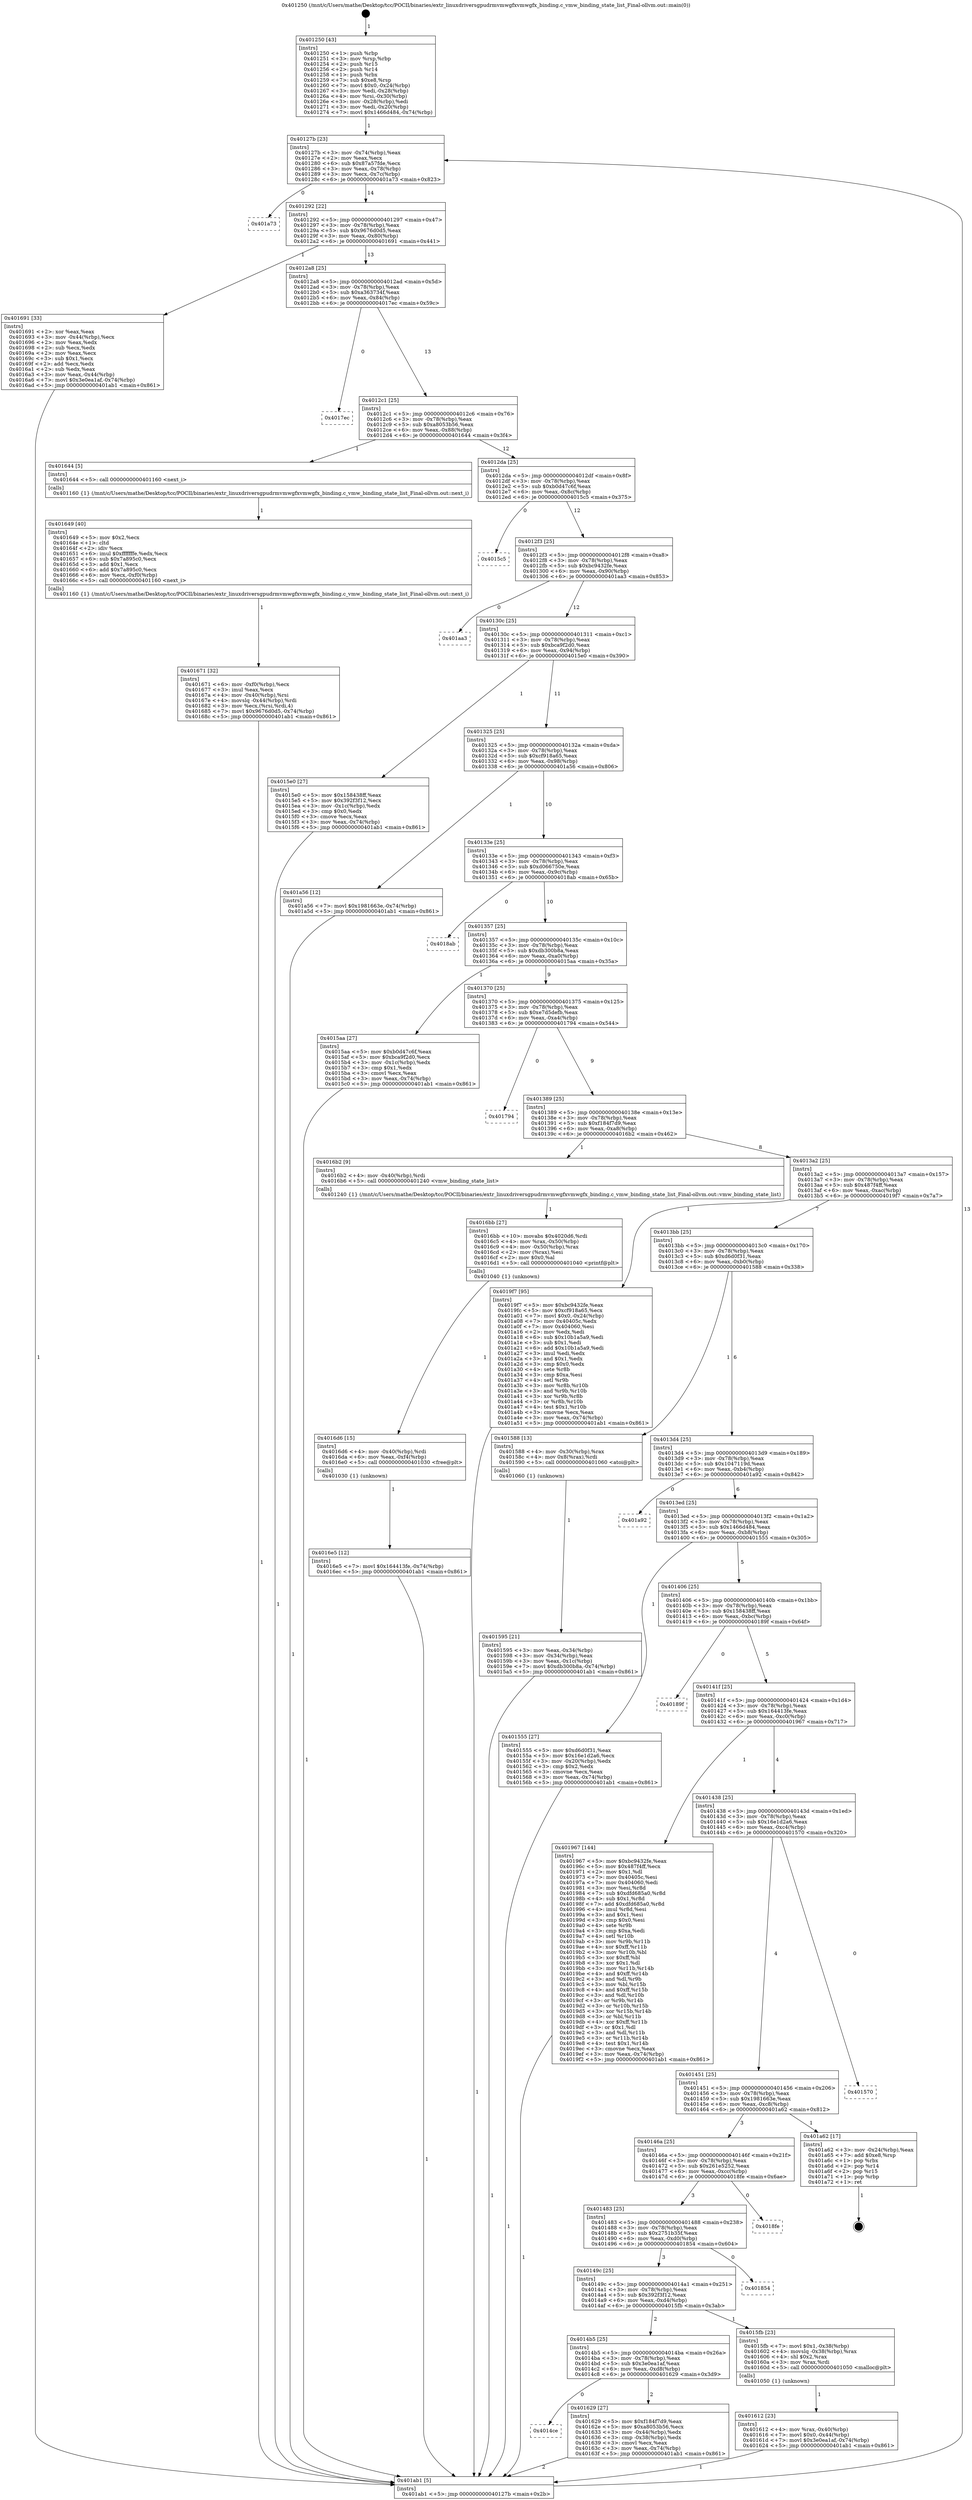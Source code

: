 digraph "0x401250" {
  label = "0x401250 (/mnt/c/Users/mathe/Desktop/tcc/POCII/binaries/extr_linuxdriversgpudrmvmwgfxvmwgfx_binding.c_vmw_binding_state_list_Final-ollvm.out::main(0))"
  labelloc = "t"
  node[shape=record]

  Entry [label="",width=0.3,height=0.3,shape=circle,fillcolor=black,style=filled]
  "0x40127b" [label="{
     0x40127b [23]\l
     | [instrs]\l
     &nbsp;&nbsp;0x40127b \<+3\>: mov -0x74(%rbp),%eax\l
     &nbsp;&nbsp;0x40127e \<+2\>: mov %eax,%ecx\l
     &nbsp;&nbsp;0x401280 \<+6\>: sub $0x87a57fde,%ecx\l
     &nbsp;&nbsp;0x401286 \<+3\>: mov %eax,-0x78(%rbp)\l
     &nbsp;&nbsp;0x401289 \<+3\>: mov %ecx,-0x7c(%rbp)\l
     &nbsp;&nbsp;0x40128c \<+6\>: je 0000000000401a73 \<main+0x823\>\l
  }"]
  "0x401a73" [label="{
     0x401a73\l
  }", style=dashed]
  "0x401292" [label="{
     0x401292 [22]\l
     | [instrs]\l
     &nbsp;&nbsp;0x401292 \<+5\>: jmp 0000000000401297 \<main+0x47\>\l
     &nbsp;&nbsp;0x401297 \<+3\>: mov -0x78(%rbp),%eax\l
     &nbsp;&nbsp;0x40129a \<+5\>: sub $0x9676d0d5,%eax\l
     &nbsp;&nbsp;0x40129f \<+3\>: mov %eax,-0x80(%rbp)\l
     &nbsp;&nbsp;0x4012a2 \<+6\>: je 0000000000401691 \<main+0x441\>\l
  }"]
  Exit [label="",width=0.3,height=0.3,shape=circle,fillcolor=black,style=filled,peripheries=2]
  "0x401691" [label="{
     0x401691 [33]\l
     | [instrs]\l
     &nbsp;&nbsp;0x401691 \<+2\>: xor %eax,%eax\l
     &nbsp;&nbsp;0x401693 \<+3\>: mov -0x44(%rbp),%ecx\l
     &nbsp;&nbsp;0x401696 \<+2\>: mov %eax,%edx\l
     &nbsp;&nbsp;0x401698 \<+2\>: sub %ecx,%edx\l
     &nbsp;&nbsp;0x40169a \<+2\>: mov %eax,%ecx\l
     &nbsp;&nbsp;0x40169c \<+3\>: sub $0x1,%ecx\l
     &nbsp;&nbsp;0x40169f \<+2\>: add %ecx,%edx\l
     &nbsp;&nbsp;0x4016a1 \<+2\>: sub %edx,%eax\l
     &nbsp;&nbsp;0x4016a3 \<+3\>: mov %eax,-0x44(%rbp)\l
     &nbsp;&nbsp;0x4016a6 \<+7\>: movl $0x3e0ea1af,-0x74(%rbp)\l
     &nbsp;&nbsp;0x4016ad \<+5\>: jmp 0000000000401ab1 \<main+0x861\>\l
  }"]
  "0x4012a8" [label="{
     0x4012a8 [25]\l
     | [instrs]\l
     &nbsp;&nbsp;0x4012a8 \<+5\>: jmp 00000000004012ad \<main+0x5d\>\l
     &nbsp;&nbsp;0x4012ad \<+3\>: mov -0x78(%rbp),%eax\l
     &nbsp;&nbsp;0x4012b0 \<+5\>: sub $0xa363734f,%eax\l
     &nbsp;&nbsp;0x4012b5 \<+6\>: mov %eax,-0x84(%rbp)\l
     &nbsp;&nbsp;0x4012bb \<+6\>: je 00000000004017ec \<main+0x59c\>\l
  }"]
  "0x4016e5" [label="{
     0x4016e5 [12]\l
     | [instrs]\l
     &nbsp;&nbsp;0x4016e5 \<+7\>: movl $0x164413fe,-0x74(%rbp)\l
     &nbsp;&nbsp;0x4016ec \<+5\>: jmp 0000000000401ab1 \<main+0x861\>\l
  }"]
  "0x4017ec" [label="{
     0x4017ec\l
  }", style=dashed]
  "0x4012c1" [label="{
     0x4012c1 [25]\l
     | [instrs]\l
     &nbsp;&nbsp;0x4012c1 \<+5\>: jmp 00000000004012c6 \<main+0x76\>\l
     &nbsp;&nbsp;0x4012c6 \<+3\>: mov -0x78(%rbp),%eax\l
     &nbsp;&nbsp;0x4012c9 \<+5\>: sub $0xa8053b56,%eax\l
     &nbsp;&nbsp;0x4012ce \<+6\>: mov %eax,-0x88(%rbp)\l
     &nbsp;&nbsp;0x4012d4 \<+6\>: je 0000000000401644 \<main+0x3f4\>\l
  }"]
  "0x4016d6" [label="{
     0x4016d6 [15]\l
     | [instrs]\l
     &nbsp;&nbsp;0x4016d6 \<+4\>: mov -0x40(%rbp),%rdi\l
     &nbsp;&nbsp;0x4016da \<+6\>: mov %eax,-0xf4(%rbp)\l
     &nbsp;&nbsp;0x4016e0 \<+5\>: call 0000000000401030 \<free@plt\>\l
     | [calls]\l
     &nbsp;&nbsp;0x401030 \{1\} (unknown)\l
  }"]
  "0x401644" [label="{
     0x401644 [5]\l
     | [instrs]\l
     &nbsp;&nbsp;0x401644 \<+5\>: call 0000000000401160 \<next_i\>\l
     | [calls]\l
     &nbsp;&nbsp;0x401160 \{1\} (/mnt/c/Users/mathe/Desktop/tcc/POCII/binaries/extr_linuxdriversgpudrmvmwgfxvmwgfx_binding.c_vmw_binding_state_list_Final-ollvm.out::next_i)\l
  }"]
  "0x4012da" [label="{
     0x4012da [25]\l
     | [instrs]\l
     &nbsp;&nbsp;0x4012da \<+5\>: jmp 00000000004012df \<main+0x8f\>\l
     &nbsp;&nbsp;0x4012df \<+3\>: mov -0x78(%rbp),%eax\l
     &nbsp;&nbsp;0x4012e2 \<+5\>: sub $0xb0d47c6f,%eax\l
     &nbsp;&nbsp;0x4012e7 \<+6\>: mov %eax,-0x8c(%rbp)\l
     &nbsp;&nbsp;0x4012ed \<+6\>: je 00000000004015c5 \<main+0x375\>\l
  }"]
  "0x4016bb" [label="{
     0x4016bb [27]\l
     | [instrs]\l
     &nbsp;&nbsp;0x4016bb \<+10\>: movabs $0x4020d6,%rdi\l
     &nbsp;&nbsp;0x4016c5 \<+4\>: mov %rax,-0x50(%rbp)\l
     &nbsp;&nbsp;0x4016c9 \<+4\>: mov -0x50(%rbp),%rax\l
     &nbsp;&nbsp;0x4016cd \<+2\>: mov (%rax),%esi\l
     &nbsp;&nbsp;0x4016cf \<+2\>: mov $0x0,%al\l
     &nbsp;&nbsp;0x4016d1 \<+5\>: call 0000000000401040 \<printf@plt\>\l
     | [calls]\l
     &nbsp;&nbsp;0x401040 \{1\} (unknown)\l
  }"]
  "0x4015c5" [label="{
     0x4015c5\l
  }", style=dashed]
  "0x4012f3" [label="{
     0x4012f3 [25]\l
     | [instrs]\l
     &nbsp;&nbsp;0x4012f3 \<+5\>: jmp 00000000004012f8 \<main+0xa8\>\l
     &nbsp;&nbsp;0x4012f8 \<+3\>: mov -0x78(%rbp),%eax\l
     &nbsp;&nbsp;0x4012fb \<+5\>: sub $0xbc9432fe,%eax\l
     &nbsp;&nbsp;0x401300 \<+6\>: mov %eax,-0x90(%rbp)\l
     &nbsp;&nbsp;0x401306 \<+6\>: je 0000000000401aa3 \<main+0x853\>\l
  }"]
  "0x401671" [label="{
     0x401671 [32]\l
     | [instrs]\l
     &nbsp;&nbsp;0x401671 \<+6\>: mov -0xf0(%rbp),%ecx\l
     &nbsp;&nbsp;0x401677 \<+3\>: imul %eax,%ecx\l
     &nbsp;&nbsp;0x40167a \<+4\>: mov -0x40(%rbp),%rsi\l
     &nbsp;&nbsp;0x40167e \<+4\>: movslq -0x44(%rbp),%rdi\l
     &nbsp;&nbsp;0x401682 \<+3\>: mov %ecx,(%rsi,%rdi,4)\l
     &nbsp;&nbsp;0x401685 \<+7\>: movl $0x9676d0d5,-0x74(%rbp)\l
     &nbsp;&nbsp;0x40168c \<+5\>: jmp 0000000000401ab1 \<main+0x861\>\l
  }"]
  "0x401aa3" [label="{
     0x401aa3\l
  }", style=dashed]
  "0x40130c" [label="{
     0x40130c [25]\l
     | [instrs]\l
     &nbsp;&nbsp;0x40130c \<+5\>: jmp 0000000000401311 \<main+0xc1\>\l
     &nbsp;&nbsp;0x401311 \<+3\>: mov -0x78(%rbp),%eax\l
     &nbsp;&nbsp;0x401314 \<+5\>: sub $0xbca9f2d0,%eax\l
     &nbsp;&nbsp;0x401319 \<+6\>: mov %eax,-0x94(%rbp)\l
     &nbsp;&nbsp;0x40131f \<+6\>: je 00000000004015e0 \<main+0x390\>\l
  }"]
  "0x401649" [label="{
     0x401649 [40]\l
     | [instrs]\l
     &nbsp;&nbsp;0x401649 \<+5\>: mov $0x2,%ecx\l
     &nbsp;&nbsp;0x40164e \<+1\>: cltd\l
     &nbsp;&nbsp;0x40164f \<+2\>: idiv %ecx\l
     &nbsp;&nbsp;0x401651 \<+6\>: imul $0xfffffffe,%edx,%ecx\l
     &nbsp;&nbsp;0x401657 \<+6\>: sub $0x7a895c0,%ecx\l
     &nbsp;&nbsp;0x40165d \<+3\>: add $0x1,%ecx\l
     &nbsp;&nbsp;0x401660 \<+6\>: add $0x7a895c0,%ecx\l
     &nbsp;&nbsp;0x401666 \<+6\>: mov %ecx,-0xf0(%rbp)\l
     &nbsp;&nbsp;0x40166c \<+5\>: call 0000000000401160 \<next_i\>\l
     | [calls]\l
     &nbsp;&nbsp;0x401160 \{1\} (/mnt/c/Users/mathe/Desktop/tcc/POCII/binaries/extr_linuxdriversgpudrmvmwgfxvmwgfx_binding.c_vmw_binding_state_list_Final-ollvm.out::next_i)\l
  }"]
  "0x4015e0" [label="{
     0x4015e0 [27]\l
     | [instrs]\l
     &nbsp;&nbsp;0x4015e0 \<+5\>: mov $0x158438ff,%eax\l
     &nbsp;&nbsp;0x4015e5 \<+5\>: mov $0x392f3f12,%ecx\l
     &nbsp;&nbsp;0x4015ea \<+3\>: mov -0x1c(%rbp),%edx\l
     &nbsp;&nbsp;0x4015ed \<+3\>: cmp $0x0,%edx\l
     &nbsp;&nbsp;0x4015f0 \<+3\>: cmove %ecx,%eax\l
     &nbsp;&nbsp;0x4015f3 \<+3\>: mov %eax,-0x74(%rbp)\l
     &nbsp;&nbsp;0x4015f6 \<+5\>: jmp 0000000000401ab1 \<main+0x861\>\l
  }"]
  "0x401325" [label="{
     0x401325 [25]\l
     | [instrs]\l
     &nbsp;&nbsp;0x401325 \<+5\>: jmp 000000000040132a \<main+0xda\>\l
     &nbsp;&nbsp;0x40132a \<+3\>: mov -0x78(%rbp),%eax\l
     &nbsp;&nbsp;0x40132d \<+5\>: sub $0xcf918a65,%eax\l
     &nbsp;&nbsp;0x401332 \<+6\>: mov %eax,-0x98(%rbp)\l
     &nbsp;&nbsp;0x401338 \<+6\>: je 0000000000401a56 \<main+0x806\>\l
  }"]
  "0x4014ce" [label="{
     0x4014ce\l
  }", style=dashed]
  "0x401a56" [label="{
     0x401a56 [12]\l
     | [instrs]\l
     &nbsp;&nbsp;0x401a56 \<+7\>: movl $0x1981663e,-0x74(%rbp)\l
     &nbsp;&nbsp;0x401a5d \<+5\>: jmp 0000000000401ab1 \<main+0x861\>\l
  }"]
  "0x40133e" [label="{
     0x40133e [25]\l
     | [instrs]\l
     &nbsp;&nbsp;0x40133e \<+5\>: jmp 0000000000401343 \<main+0xf3\>\l
     &nbsp;&nbsp;0x401343 \<+3\>: mov -0x78(%rbp),%eax\l
     &nbsp;&nbsp;0x401346 \<+5\>: sub $0xd066750e,%eax\l
     &nbsp;&nbsp;0x40134b \<+6\>: mov %eax,-0x9c(%rbp)\l
     &nbsp;&nbsp;0x401351 \<+6\>: je 00000000004018ab \<main+0x65b\>\l
  }"]
  "0x401629" [label="{
     0x401629 [27]\l
     | [instrs]\l
     &nbsp;&nbsp;0x401629 \<+5\>: mov $0xf184f7d9,%eax\l
     &nbsp;&nbsp;0x40162e \<+5\>: mov $0xa8053b56,%ecx\l
     &nbsp;&nbsp;0x401633 \<+3\>: mov -0x44(%rbp),%edx\l
     &nbsp;&nbsp;0x401636 \<+3\>: cmp -0x38(%rbp),%edx\l
     &nbsp;&nbsp;0x401639 \<+3\>: cmovl %ecx,%eax\l
     &nbsp;&nbsp;0x40163c \<+3\>: mov %eax,-0x74(%rbp)\l
     &nbsp;&nbsp;0x40163f \<+5\>: jmp 0000000000401ab1 \<main+0x861\>\l
  }"]
  "0x4018ab" [label="{
     0x4018ab\l
  }", style=dashed]
  "0x401357" [label="{
     0x401357 [25]\l
     | [instrs]\l
     &nbsp;&nbsp;0x401357 \<+5\>: jmp 000000000040135c \<main+0x10c\>\l
     &nbsp;&nbsp;0x40135c \<+3\>: mov -0x78(%rbp),%eax\l
     &nbsp;&nbsp;0x40135f \<+5\>: sub $0xdb300b8a,%eax\l
     &nbsp;&nbsp;0x401364 \<+6\>: mov %eax,-0xa0(%rbp)\l
     &nbsp;&nbsp;0x40136a \<+6\>: je 00000000004015aa \<main+0x35a\>\l
  }"]
  "0x401612" [label="{
     0x401612 [23]\l
     | [instrs]\l
     &nbsp;&nbsp;0x401612 \<+4\>: mov %rax,-0x40(%rbp)\l
     &nbsp;&nbsp;0x401616 \<+7\>: movl $0x0,-0x44(%rbp)\l
     &nbsp;&nbsp;0x40161d \<+7\>: movl $0x3e0ea1af,-0x74(%rbp)\l
     &nbsp;&nbsp;0x401624 \<+5\>: jmp 0000000000401ab1 \<main+0x861\>\l
  }"]
  "0x4015aa" [label="{
     0x4015aa [27]\l
     | [instrs]\l
     &nbsp;&nbsp;0x4015aa \<+5\>: mov $0xb0d47c6f,%eax\l
     &nbsp;&nbsp;0x4015af \<+5\>: mov $0xbca9f2d0,%ecx\l
     &nbsp;&nbsp;0x4015b4 \<+3\>: mov -0x1c(%rbp),%edx\l
     &nbsp;&nbsp;0x4015b7 \<+3\>: cmp $0x1,%edx\l
     &nbsp;&nbsp;0x4015ba \<+3\>: cmovl %ecx,%eax\l
     &nbsp;&nbsp;0x4015bd \<+3\>: mov %eax,-0x74(%rbp)\l
     &nbsp;&nbsp;0x4015c0 \<+5\>: jmp 0000000000401ab1 \<main+0x861\>\l
  }"]
  "0x401370" [label="{
     0x401370 [25]\l
     | [instrs]\l
     &nbsp;&nbsp;0x401370 \<+5\>: jmp 0000000000401375 \<main+0x125\>\l
     &nbsp;&nbsp;0x401375 \<+3\>: mov -0x78(%rbp),%eax\l
     &nbsp;&nbsp;0x401378 \<+5\>: sub $0xe7d5defb,%eax\l
     &nbsp;&nbsp;0x40137d \<+6\>: mov %eax,-0xa4(%rbp)\l
     &nbsp;&nbsp;0x401383 \<+6\>: je 0000000000401794 \<main+0x544\>\l
  }"]
  "0x4014b5" [label="{
     0x4014b5 [25]\l
     | [instrs]\l
     &nbsp;&nbsp;0x4014b5 \<+5\>: jmp 00000000004014ba \<main+0x26a\>\l
     &nbsp;&nbsp;0x4014ba \<+3\>: mov -0x78(%rbp),%eax\l
     &nbsp;&nbsp;0x4014bd \<+5\>: sub $0x3e0ea1af,%eax\l
     &nbsp;&nbsp;0x4014c2 \<+6\>: mov %eax,-0xd8(%rbp)\l
     &nbsp;&nbsp;0x4014c8 \<+6\>: je 0000000000401629 \<main+0x3d9\>\l
  }"]
  "0x401794" [label="{
     0x401794\l
  }", style=dashed]
  "0x401389" [label="{
     0x401389 [25]\l
     | [instrs]\l
     &nbsp;&nbsp;0x401389 \<+5\>: jmp 000000000040138e \<main+0x13e\>\l
     &nbsp;&nbsp;0x40138e \<+3\>: mov -0x78(%rbp),%eax\l
     &nbsp;&nbsp;0x401391 \<+5\>: sub $0xf184f7d9,%eax\l
     &nbsp;&nbsp;0x401396 \<+6\>: mov %eax,-0xa8(%rbp)\l
     &nbsp;&nbsp;0x40139c \<+6\>: je 00000000004016b2 \<main+0x462\>\l
  }"]
  "0x4015fb" [label="{
     0x4015fb [23]\l
     | [instrs]\l
     &nbsp;&nbsp;0x4015fb \<+7\>: movl $0x1,-0x38(%rbp)\l
     &nbsp;&nbsp;0x401602 \<+4\>: movslq -0x38(%rbp),%rax\l
     &nbsp;&nbsp;0x401606 \<+4\>: shl $0x2,%rax\l
     &nbsp;&nbsp;0x40160a \<+3\>: mov %rax,%rdi\l
     &nbsp;&nbsp;0x40160d \<+5\>: call 0000000000401050 \<malloc@plt\>\l
     | [calls]\l
     &nbsp;&nbsp;0x401050 \{1\} (unknown)\l
  }"]
  "0x4016b2" [label="{
     0x4016b2 [9]\l
     | [instrs]\l
     &nbsp;&nbsp;0x4016b2 \<+4\>: mov -0x40(%rbp),%rdi\l
     &nbsp;&nbsp;0x4016b6 \<+5\>: call 0000000000401240 \<vmw_binding_state_list\>\l
     | [calls]\l
     &nbsp;&nbsp;0x401240 \{1\} (/mnt/c/Users/mathe/Desktop/tcc/POCII/binaries/extr_linuxdriversgpudrmvmwgfxvmwgfx_binding.c_vmw_binding_state_list_Final-ollvm.out::vmw_binding_state_list)\l
  }"]
  "0x4013a2" [label="{
     0x4013a2 [25]\l
     | [instrs]\l
     &nbsp;&nbsp;0x4013a2 \<+5\>: jmp 00000000004013a7 \<main+0x157\>\l
     &nbsp;&nbsp;0x4013a7 \<+3\>: mov -0x78(%rbp),%eax\l
     &nbsp;&nbsp;0x4013aa \<+5\>: sub $0x487f4ff,%eax\l
     &nbsp;&nbsp;0x4013af \<+6\>: mov %eax,-0xac(%rbp)\l
     &nbsp;&nbsp;0x4013b5 \<+6\>: je 00000000004019f7 \<main+0x7a7\>\l
  }"]
  "0x40149c" [label="{
     0x40149c [25]\l
     | [instrs]\l
     &nbsp;&nbsp;0x40149c \<+5\>: jmp 00000000004014a1 \<main+0x251\>\l
     &nbsp;&nbsp;0x4014a1 \<+3\>: mov -0x78(%rbp),%eax\l
     &nbsp;&nbsp;0x4014a4 \<+5\>: sub $0x392f3f12,%eax\l
     &nbsp;&nbsp;0x4014a9 \<+6\>: mov %eax,-0xd4(%rbp)\l
     &nbsp;&nbsp;0x4014af \<+6\>: je 00000000004015fb \<main+0x3ab\>\l
  }"]
  "0x4019f7" [label="{
     0x4019f7 [95]\l
     | [instrs]\l
     &nbsp;&nbsp;0x4019f7 \<+5\>: mov $0xbc9432fe,%eax\l
     &nbsp;&nbsp;0x4019fc \<+5\>: mov $0xcf918a65,%ecx\l
     &nbsp;&nbsp;0x401a01 \<+7\>: movl $0x0,-0x24(%rbp)\l
     &nbsp;&nbsp;0x401a08 \<+7\>: mov 0x40405c,%edx\l
     &nbsp;&nbsp;0x401a0f \<+7\>: mov 0x404060,%esi\l
     &nbsp;&nbsp;0x401a16 \<+2\>: mov %edx,%edi\l
     &nbsp;&nbsp;0x401a18 \<+6\>: sub $0x10b1a5a9,%edi\l
     &nbsp;&nbsp;0x401a1e \<+3\>: sub $0x1,%edi\l
     &nbsp;&nbsp;0x401a21 \<+6\>: add $0x10b1a5a9,%edi\l
     &nbsp;&nbsp;0x401a27 \<+3\>: imul %edi,%edx\l
     &nbsp;&nbsp;0x401a2a \<+3\>: and $0x1,%edx\l
     &nbsp;&nbsp;0x401a2d \<+3\>: cmp $0x0,%edx\l
     &nbsp;&nbsp;0x401a30 \<+4\>: sete %r8b\l
     &nbsp;&nbsp;0x401a34 \<+3\>: cmp $0xa,%esi\l
     &nbsp;&nbsp;0x401a37 \<+4\>: setl %r9b\l
     &nbsp;&nbsp;0x401a3b \<+3\>: mov %r8b,%r10b\l
     &nbsp;&nbsp;0x401a3e \<+3\>: and %r9b,%r10b\l
     &nbsp;&nbsp;0x401a41 \<+3\>: xor %r9b,%r8b\l
     &nbsp;&nbsp;0x401a44 \<+3\>: or %r8b,%r10b\l
     &nbsp;&nbsp;0x401a47 \<+4\>: test $0x1,%r10b\l
     &nbsp;&nbsp;0x401a4b \<+3\>: cmovne %ecx,%eax\l
     &nbsp;&nbsp;0x401a4e \<+3\>: mov %eax,-0x74(%rbp)\l
     &nbsp;&nbsp;0x401a51 \<+5\>: jmp 0000000000401ab1 \<main+0x861\>\l
  }"]
  "0x4013bb" [label="{
     0x4013bb [25]\l
     | [instrs]\l
     &nbsp;&nbsp;0x4013bb \<+5\>: jmp 00000000004013c0 \<main+0x170\>\l
     &nbsp;&nbsp;0x4013c0 \<+3\>: mov -0x78(%rbp),%eax\l
     &nbsp;&nbsp;0x4013c3 \<+5\>: sub $0xd6d0f31,%eax\l
     &nbsp;&nbsp;0x4013c8 \<+6\>: mov %eax,-0xb0(%rbp)\l
     &nbsp;&nbsp;0x4013ce \<+6\>: je 0000000000401588 \<main+0x338\>\l
  }"]
  "0x401854" [label="{
     0x401854\l
  }", style=dashed]
  "0x401588" [label="{
     0x401588 [13]\l
     | [instrs]\l
     &nbsp;&nbsp;0x401588 \<+4\>: mov -0x30(%rbp),%rax\l
     &nbsp;&nbsp;0x40158c \<+4\>: mov 0x8(%rax),%rdi\l
     &nbsp;&nbsp;0x401590 \<+5\>: call 0000000000401060 \<atoi@plt\>\l
     | [calls]\l
     &nbsp;&nbsp;0x401060 \{1\} (unknown)\l
  }"]
  "0x4013d4" [label="{
     0x4013d4 [25]\l
     | [instrs]\l
     &nbsp;&nbsp;0x4013d4 \<+5\>: jmp 00000000004013d9 \<main+0x189\>\l
     &nbsp;&nbsp;0x4013d9 \<+3\>: mov -0x78(%rbp),%eax\l
     &nbsp;&nbsp;0x4013dc \<+5\>: sub $0x1047119d,%eax\l
     &nbsp;&nbsp;0x4013e1 \<+6\>: mov %eax,-0xb4(%rbp)\l
     &nbsp;&nbsp;0x4013e7 \<+6\>: je 0000000000401a92 \<main+0x842\>\l
  }"]
  "0x401483" [label="{
     0x401483 [25]\l
     | [instrs]\l
     &nbsp;&nbsp;0x401483 \<+5\>: jmp 0000000000401488 \<main+0x238\>\l
     &nbsp;&nbsp;0x401488 \<+3\>: mov -0x78(%rbp),%eax\l
     &nbsp;&nbsp;0x40148b \<+5\>: sub $0x2751b35f,%eax\l
     &nbsp;&nbsp;0x401490 \<+6\>: mov %eax,-0xd0(%rbp)\l
     &nbsp;&nbsp;0x401496 \<+6\>: je 0000000000401854 \<main+0x604\>\l
  }"]
  "0x401a92" [label="{
     0x401a92\l
  }", style=dashed]
  "0x4013ed" [label="{
     0x4013ed [25]\l
     | [instrs]\l
     &nbsp;&nbsp;0x4013ed \<+5\>: jmp 00000000004013f2 \<main+0x1a2\>\l
     &nbsp;&nbsp;0x4013f2 \<+3\>: mov -0x78(%rbp),%eax\l
     &nbsp;&nbsp;0x4013f5 \<+5\>: sub $0x1466d484,%eax\l
     &nbsp;&nbsp;0x4013fa \<+6\>: mov %eax,-0xb8(%rbp)\l
     &nbsp;&nbsp;0x401400 \<+6\>: je 0000000000401555 \<main+0x305\>\l
  }"]
  "0x4018fe" [label="{
     0x4018fe\l
  }", style=dashed]
  "0x401555" [label="{
     0x401555 [27]\l
     | [instrs]\l
     &nbsp;&nbsp;0x401555 \<+5\>: mov $0xd6d0f31,%eax\l
     &nbsp;&nbsp;0x40155a \<+5\>: mov $0x16e1d2a6,%ecx\l
     &nbsp;&nbsp;0x40155f \<+3\>: mov -0x20(%rbp),%edx\l
     &nbsp;&nbsp;0x401562 \<+3\>: cmp $0x2,%edx\l
     &nbsp;&nbsp;0x401565 \<+3\>: cmovne %ecx,%eax\l
     &nbsp;&nbsp;0x401568 \<+3\>: mov %eax,-0x74(%rbp)\l
     &nbsp;&nbsp;0x40156b \<+5\>: jmp 0000000000401ab1 \<main+0x861\>\l
  }"]
  "0x401406" [label="{
     0x401406 [25]\l
     | [instrs]\l
     &nbsp;&nbsp;0x401406 \<+5\>: jmp 000000000040140b \<main+0x1bb\>\l
     &nbsp;&nbsp;0x40140b \<+3\>: mov -0x78(%rbp),%eax\l
     &nbsp;&nbsp;0x40140e \<+5\>: sub $0x158438ff,%eax\l
     &nbsp;&nbsp;0x401413 \<+6\>: mov %eax,-0xbc(%rbp)\l
     &nbsp;&nbsp;0x401419 \<+6\>: je 000000000040189f \<main+0x64f\>\l
  }"]
  "0x401ab1" [label="{
     0x401ab1 [5]\l
     | [instrs]\l
     &nbsp;&nbsp;0x401ab1 \<+5\>: jmp 000000000040127b \<main+0x2b\>\l
  }"]
  "0x401250" [label="{
     0x401250 [43]\l
     | [instrs]\l
     &nbsp;&nbsp;0x401250 \<+1\>: push %rbp\l
     &nbsp;&nbsp;0x401251 \<+3\>: mov %rsp,%rbp\l
     &nbsp;&nbsp;0x401254 \<+2\>: push %r15\l
     &nbsp;&nbsp;0x401256 \<+2\>: push %r14\l
     &nbsp;&nbsp;0x401258 \<+1\>: push %rbx\l
     &nbsp;&nbsp;0x401259 \<+7\>: sub $0xe8,%rsp\l
     &nbsp;&nbsp;0x401260 \<+7\>: movl $0x0,-0x24(%rbp)\l
     &nbsp;&nbsp;0x401267 \<+3\>: mov %edi,-0x28(%rbp)\l
     &nbsp;&nbsp;0x40126a \<+4\>: mov %rsi,-0x30(%rbp)\l
     &nbsp;&nbsp;0x40126e \<+3\>: mov -0x28(%rbp),%edi\l
     &nbsp;&nbsp;0x401271 \<+3\>: mov %edi,-0x20(%rbp)\l
     &nbsp;&nbsp;0x401274 \<+7\>: movl $0x1466d484,-0x74(%rbp)\l
  }"]
  "0x401595" [label="{
     0x401595 [21]\l
     | [instrs]\l
     &nbsp;&nbsp;0x401595 \<+3\>: mov %eax,-0x34(%rbp)\l
     &nbsp;&nbsp;0x401598 \<+3\>: mov -0x34(%rbp),%eax\l
     &nbsp;&nbsp;0x40159b \<+3\>: mov %eax,-0x1c(%rbp)\l
     &nbsp;&nbsp;0x40159e \<+7\>: movl $0xdb300b8a,-0x74(%rbp)\l
     &nbsp;&nbsp;0x4015a5 \<+5\>: jmp 0000000000401ab1 \<main+0x861\>\l
  }"]
  "0x40146a" [label="{
     0x40146a [25]\l
     | [instrs]\l
     &nbsp;&nbsp;0x40146a \<+5\>: jmp 000000000040146f \<main+0x21f\>\l
     &nbsp;&nbsp;0x40146f \<+3\>: mov -0x78(%rbp),%eax\l
     &nbsp;&nbsp;0x401472 \<+5\>: sub $0x261e5252,%eax\l
     &nbsp;&nbsp;0x401477 \<+6\>: mov %eax,-0xcc(%rbp)\l
     &nbsp;&nbsp;0x40147d \<+6\>: je 00000000004018fe \<main+0x6ae\>\l
  }"]
  "0x40189f" [label="{
     0x40189f\l
  }", style=dashed]
  "0x40141f" [label="{
     0x40141f [25]\l
     | [instrs]\l
     &nbsp;&nbsp;0x40141f \<+5\>: jmp 0000000000401424 \<main+0x1d4\>\l
     &nbsp;&nbsp;0x401424 \<+3\>: mov -0x78(%rbp),%eax\l
     &nbsp;&nbsp;0x401427 \<+5\>: sub $0x164413fe,%eax\l
     &nbsp;&nbsp;0x40142c \<+6\>: mov %eax,-0xc0(%rbp)\l
     &nbsp;&nbsp;0x401432 \<+6\>: je 0000000000401967 \<main+0x717\>\l
  }"]
  "0x401a62" [label="{
     0x401a62 [17]\l
     | [instrs]\l
     &nbsp;&nbsp;0x401a62 \<+3\>: mov -0x24(%rbp),%eax\l
     &nbsp;&nbsp;0x401a65 \<+7\>: add $0xe8,%rsp\l
     &nbsp;&nbsp;0x401a6c \<+1\>: pop %rbx\l
     &nbsp;&nbsp;0x401a6d \<+2\>: pop %r14\l
     &nbsp;&nbsp;0x401a6f \<+2\>: pop %r15\l
     &nbsp;&nbsp;0x401a71 \<+1\>: pop %rbp\l
     &nbsp;&nbsp;0x401a72 \<+1\>: ret\l
  }"]
  "0x401967" [label="{
     0x401967 [144]\l
     | [instrs]\l
     &nbsp;&nbsp;0x401967 \<+5\>: mov $0xbc9432fe,%eax\l
     &nbsp;&nbsp;0x40196c \<+5\>: mov $0x487f4ff,%ecx\l
     &nbsp;&nbsp;0x401971 \<+2\>: mov $0x1,%dl\l
     &nbsp;&nbsp;0x401973 \<+7\>: mov 0x40405c,%esi\l
     &nbsp;&nbsp;0x40197a \<+7\>: mov 0x404060,%edi\l
     &nbsp;&nbsp;0x401981 \<+3\>: mov %esi,%r8d\l
     &nbsp;&nbsp;0x401984 \<+7\>: sub $0xdfd685a0,%r8d\l
     &nbsp;&nbsp;0x40198b \<+4\>: sub $0x1,%r8d\l
     &nbsp;&nbsp;0x40198f \<+7\>: add $0xdfd685a0,%r8d\l
     &nbsp;&nbsp;0x401996 \<+4\>: imul %r8d,%esi\l
     &nbsp;&nbsp;0x40199a \<+3\>: and $0x1,%esi\l
     &nbsp;&nbsp;0x40199d \<+3\>: cmp $0x0,%esi\l
     &nbsp;&nbsp;0x4019a0 \<+4\>: sete %r9b\l
     &nbsp;&nbsp;0x4019a4 \<+3\>: cmp $0xa,%edi\l
     &nbsp;&nbsp;0x4019a7 \<+4\>: setl %r10b\l
     &nbsp;&nbsp;0x4019ab \<+3\>: mov %r9b,%r11b\l
     &nbsp;&nbsp;0x4019ae \<+4\>: xor $0xff,%r11b\l
     &nbsp;&nbsp;0x4019b2 \<+3\>: mov %r10b,%bl\l
     &nbsp;&nbsp;0x4019b5 \<+3\>: xor $0xff,%bl\l
     &nbsp;&nbsp;0x4019b8 \<+3\>: xor $0x1,%dl\l
     &nbsp;&nbsp;0x4019bb \<+3\>: mov %r11b,%r14b\l
     &nbsp;&nbsp;0x4019be \<+4\>: and $0xff,%r14b\l
     &nbsp;&nbsp;0x4019c2 \<+3\>: and %dl,%r9b\l
     &nbsp;&nbsp;0x4019c5 \<+3\>: mov %bl,%r15b\l
     &nbsp;&nbsp;0x4019c8 \<+4\>: and $0xff,%r15b\l
     &nbsp;&nbsp;0x4019cc \<+3\>: and %dl,%r10b\l
     &nbsp;&nbsp;0x4019cf \<+3\>: or %r9b,%r14b\l
     &nbsp;&nbsp;0x4019d2 \<+3\>: or %r10b,%r15b\l
     &nbsp;&nbsp;0x4019d5 \<+3\>: xor %r15b,%r14b\l
     &nbsp;&nbsp;0x4019d8 \<+3\>: or %bl,%r11b\l
     &nbsp;&nbsp;0x4019db \<+4\>: xor $0xff,%r11b\l
     &nbsp;&nbsp;0x4019df \<+3\>: or $0x1,%dl\l
     &nbsp;&nbsp;0x4019e2 \<+3\>: and %dl,%r11b\l
     &nbsp;&nbsp;0x4019e5 \<+3\>: or %r11b,%r14b\l
     &nbsp;&nbsp;0x4019e8 \<+4\>: test $0x1,%r14b\l
     &nbsp;&nbsp;0x4019ec \<+3\>: cmovne %ecx,%eax\l
     &nbsp;&nbsp;0x4019ef \<+3\>: mov %eax,-0x74(%rbp)\l
     &nbsp;&nbsp;0x4019f2 \<+5\>: jmp 0000000000401ab1 \<main+0x861\>\l
  }"]
  "0x401438" [label="{
     0x401438 [25]\l
     | [instrs]\l
     &nbsp;&nbsp;0x401438 \<+5\>: jmp 000000000040143d \<main+0x1ed\>\l
     &nbsp;&nbsp;0x40143d \<+3\>: mov -0x78(%rbp),%eax\l
     &nbsp;&nbsp;0x401440 \<+5\>: sub $0x16e1d2a6,%eax\l
     &nbsp;&nbsp;0x401445 \<+6\>: mov %eax,-0xc4(%rbp)\l
     &nbsp;&nbsp;0x40144b \<+6\>: je 0000000000401570 \<main+0x320\>\l
  }"]
  "0x401451" [label="{
     0x401451 [25]\l
     | [instrs]\l
     &nbsp;&nbsp;0x401451 \<+5\>: jmp 0000000000401456 \<main+0x206\>\l
     &nbsp;&nbsp;0x401456 \<+3\>: mov -0x78(%rbp),%eax\l
     &nbsp;&nbsp;0x401459 \<+5\>: sub $0x1981663e,%eax\l
     &nbsp;&nbsp;0x40145e \<+6\>: mov %eax,-0xc8(%rbp)\l
     &nbsp;&nbsp;0x401464 \<+6\>: je 0000000000401a62 \<main+0x812\>\l
  }"]
  "0x401570" [label="{
     0x401570\l
  }", style=dashed]
  Entry -> "0x401250" [label=" 1"]
  "0x40127b" -> "0x401a73" [label=" 0"]
  "0x40127b" -> "0x401292" [label=" 14"]
  "0x401a62" -> Exit [label=" 1"]
  "0x401292" -> "0x401691" [label=" 1"]
  "0x401292" -> "0x4012a8" [label=" 13"]
  "0x401a56" -> "0x401ab1" [label=" 1"]
  "0x4012a8" -> "0x4017ec" [label=" 0"]
  "0x4012a8" -> "0x4012c1" [label=" 13"]
  "0x4019f7" -> "0x401ab1" [label=" 1"]
  "0x4012c1" -> "0x401644" [label=" 1"]
  "0x4012c1" -> "0x4012da" [label=" 12"]
  "0x401967" -> "0x401ab1" [label=" 1"]
  "0x4012da" -> "0x4015c5" [label=" 0"]
  "0x4012da" -> "0x4012f3" [label=" 12"]
  "0x4016e5" -> "0x401ab1" [label=" 1"]
  "0x4012f3" -> "0x401aa3" [label=" 0"]
  "0x4012f3" -> "0x40130c" [label=" 12"]
  "0x4016d6" -> "0x4016e5" [label=" 1"]
  "0x40130c" -> "0x4015e0" [label=" 1"]
  "0x40130c" -> "0x401325" [label=" 11"]
  "0x4016bb" -> "0x4016d6" [label=" 1"]
  "0x401325" -> "0x401a56" [label=" 1"]
  "0x401325" -> "0x40133e" [label=" 10"]
  "0x4016b2" -> "0x4016bb" [label=" 1"]
  "0x40133e" -> "0x4018ab" [label=" 0"]
  "0x40133e" -> "0x401357" [label=" 10"]
  "0x401691" -> "0x401ab1" [label=" 1"]
  "0x401357" -> "0x4015aa" [label=" 1"]
  "0x401357" -> "0x401370" [label=" 9"]
  "0x401649" -> "0x401671" [label=" 1"]
  "0x401370" -> "0x401794" [label=" 0"]
  "0x401370" -> "0x401389" [label=" 9"]
  "0x401644" -> "0x401649" [label=" 1"]
  "0x401389" -> "0x4016b2" [label=" 1"]
  "0x401389" -> "0x4013a2" [label=" 8"]
  "0x401629" -> "0x401ab1" [label=" 2"]
  "0x4013a2" -> "0x4019f7" [label=" 1"]
  "0x4013a2" -> "0x4013bb" [label=" 7"]
  "0x4014b5" -> "0x401629" [label=" 2"]
  "0x4013bb" -> "0x401588" [label=" 1"]
  "0x4013bb" -> "0x4013d4" [label=" 6"]
  "0x401671" -> "0x401ab1" [label=" 1"]
  "0x4013d4" -> "0x401a92" [label=" 0"]
  "0x4013d4" -> "0x4013ed" [label=" 6"]
  "0x4015fb" -> "0x401612" [label=" 1"]
  "0x4013ed" -> "0x401555" [label=" 1"]
  "0x4013ed" -> "0x401406" [label=" 5"]
  "0x401555" -> "0x401ab1" [label=" 1"]
  "0x401250" -> "0x40127b" [label=" 1"]
  "0x401ab1" -> "0x40127b" [label=" 13"]
  "0x401588" -> "0x401595" [label=" 1"]
  "0x401595" -> "0x401ab1" [label=" 1"]
  "0x4015aa" -> "0x401ab1" [label=" 1"]
  "0x4015e0" -> "0x401ab1" [label=" 1"]
  "0x40149c" -> "0x4014b5" [label=" 2"]
  "0x401406" -> "0x40189f" [label=" 0"]
  "0x401406" -> "0x40141f" [label=" 5"]
  "0x4014b5" -> "0x4014ce" [label=" 0"]
  "0x40141f" -> "0x401967" [label=" 1"]
  "0x40141f" -> "0x401438" [label=" 4"]
  "0x401483" -> "0x40149c" [label=" 3"]
  "0x401438" -> "0x401570" [label=" 0"]
  "0x401438" -> "0x401451" [label=" 4"]
  "0x401483" -> "0x401854" [label=" 0"]
  "0x401451" -> "0x401a62" [label=" 1"]
  "0x401451" -> "0x40146a" [label=" 3"]
  "0x40149c" -> "0x4015fb" [label=" 1"]
  "0x40146a" -> "0x4018fe" [label=" 0"]
  "0x40146a" -> "0x401483" [label=" 3"]
  "0x401612" -> "0x401ab1" [label=" 1"]
}
